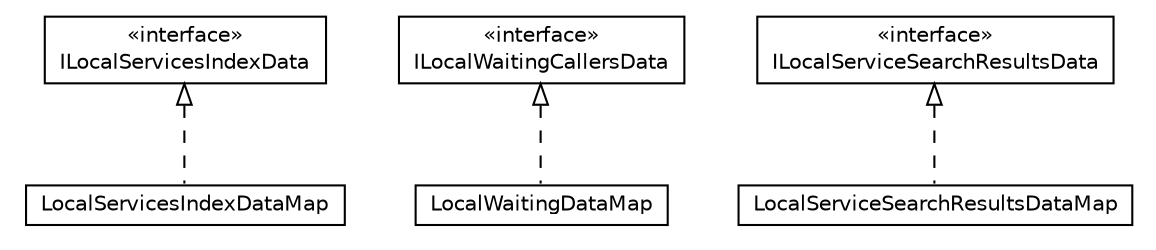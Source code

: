 #!/usr/local/bin/dot
#
# Class diagram 
# Generated by UMLGraph version R5_6-24-gf6e263 (http://www.umlgraph.org/)
#

digraph G {
	edge [fontname="Helvetica",fontsize=10,labelfontname="Helvetica",labelfontsize=10];
	node [fontname="Helvetica",fontsize=10,shape=plaintext];
	nodesep=0.25;
	ranksep=0.5;
	// org.universAAL.middleware.service.data.LocalServicesIndexDataMap
	c42959 [label=<<table title="org.universAAL.middleware.service.data.LocalServicesIndexDataMap" border="0" cellborder="1" cellspacing="0" cellpadding="2" port="p" href="./LocalServicesIndexDataMap.html">
		<tr><td><table border="0" cellspacing="0" cellpadding="1">
<tr><td align="center" balign="center"> LocalServicesIndexDataMap </td></tr>
		</table></td></tr>
		</table>>, URL="./LocalServicesIndexDataMap.html", fontname="Helvetica", fontcolor="black", fontsize=10.0];
	// org.universAAL.middleware.service.data.LocalWaitingDataMap
	c42960 [label=<<table title="org.universAAL.middleware.service.data.LocalWaitingDataMap" border="0" cellborder="1" cellspacing="0" cellpadding="2" port="p" href="./LocalWaitingDataMap.html">
		<tr><td><table border="0" cellspacing="0" cellpadding="1">
<tr><td align="center" balign="center"> LocalWaitingDataMap </td></tr>
		</table></td></tr>
		</table>>, URL="./LocalWaitingDataMap.html", fontname="Helvetica", fontcolor="black", fontsize=10.0];
	// org.universAAL.middleware.service.data.ILocalServicesIndexData
	c42961 [label=<<table title="org.universAAL.middleware.service.data.ILocalServicesIndexData" border="0" cellborder="1" cellspacing="0" cellpadding="2" port="p" href="./ILocalServicesIndexData.html">
		<tr><td><table border="0" cellspacing="0" cellpadding="1">
<tr><td align="center" balign="center"> &#171;interface&#187; </td></tr>
<tr><td align="center" balign="center"> ILocalServicesIndexData </td></tr>
		</table></td></tr>
		</table>>, URL="./ILocalServicesIndexData.html", fontname="Helvetica", fontcolor="black", fontsize=10.0];
	// org.universAAL.middleware.service.data.ILocalWaitingCallersData
	c42962 [label=<<table title="org.universAAL.middleware.service.data.ILocalWaitingCallersData" border="0" cellborder="1" cellspacing="0" cellpadding="2" port="p" href="./ILocalWaitingCallersData.html">
		<tr><td><table border="0" cellspacing="0" cellpadding="1">
<tr><td align="center" balign="center"> &#171;interface&#187; </td></tr>
<tr><td align="center" balign="center"> ILocalWaitingCallersData </td></tr>
		</table></td></tr>
		</table>>, URL="./ILocalWaitingCallersData.html", fontname="Helvetica", fontcolor="black", fontsize=10.0];
	// org.universAAL.middleware.service.data.ILocalServiceSearchResultsData
	c42963 [label=<<table title="org.universAAL.middleware.service.data.ILocalServiceSearchResultsData" border="0" cellborder="1" cellspacing="0" cellpadding="2" port="p" href="./ILocalServiceSearchResultsData.html">
		<tr><td><table border="0" cellspacing="0" cellpadding="1">
<tr><td align="center" balign="center"> &#171;interface&#187; </td></tr>
<tr><td align="center" balign="center"> ILocalServiceSearchResultsData </td></tr>
		</table></td></tr>
		</table>>, URL="./ILocalServiceSearchResultsData.html", fontname="Helvetica", fontcolor="black", fontsize=10.0];
	// org.universAAL.middleware.service.data.LocalServiceSearchResultsDataMap
	c42964 [label=<<table title="org.universAAL.middleware.service.data.LocalServiceSearchResultsDataMap" border="0" cellborder="1" cellspacing="0" cellpadding="2" port="p" href="./LocalServiceSearchResultsDataMap.html">
		<tr><td><table border="0" cellspacing="0" cellpadding="1">
<tr><td align="center" balign="center"> LocalServiceSearchResultsDataMap </td></tr>
		</table></td></tr>
		</table>>, URL="./LocalServiceSearchResultsDataMap.html", fontname="Helvetica", fontcolor="black", fontsize=10.0];
	//org.universAAL.middleware.service.data.LocalServicesIndexDataMap implements org.universAAL.middleware.service.data.ILocalServicesIndexData
	c42961:p -> c42959:p [dir=back,arrowtail=empty,style=dashed];
	//org.universAAL.middleware.service.data.LocalWaitingDataMap implements org.universAAL.middleware.service.data.ILocalWaitingCallersData
	c42962:p -> c42960:p [dir=back,arrowtail=empty,style=dashed];
	//org.universAAL.middleware.service.data.LocalServiceSearchResultsDataMap implements org.universAAL.middleware.service.data.ILocalServiceSearchResultsData
	c42963:p -> c42964:p [dir=back,arrowtail=empty,style=dashed];
}

